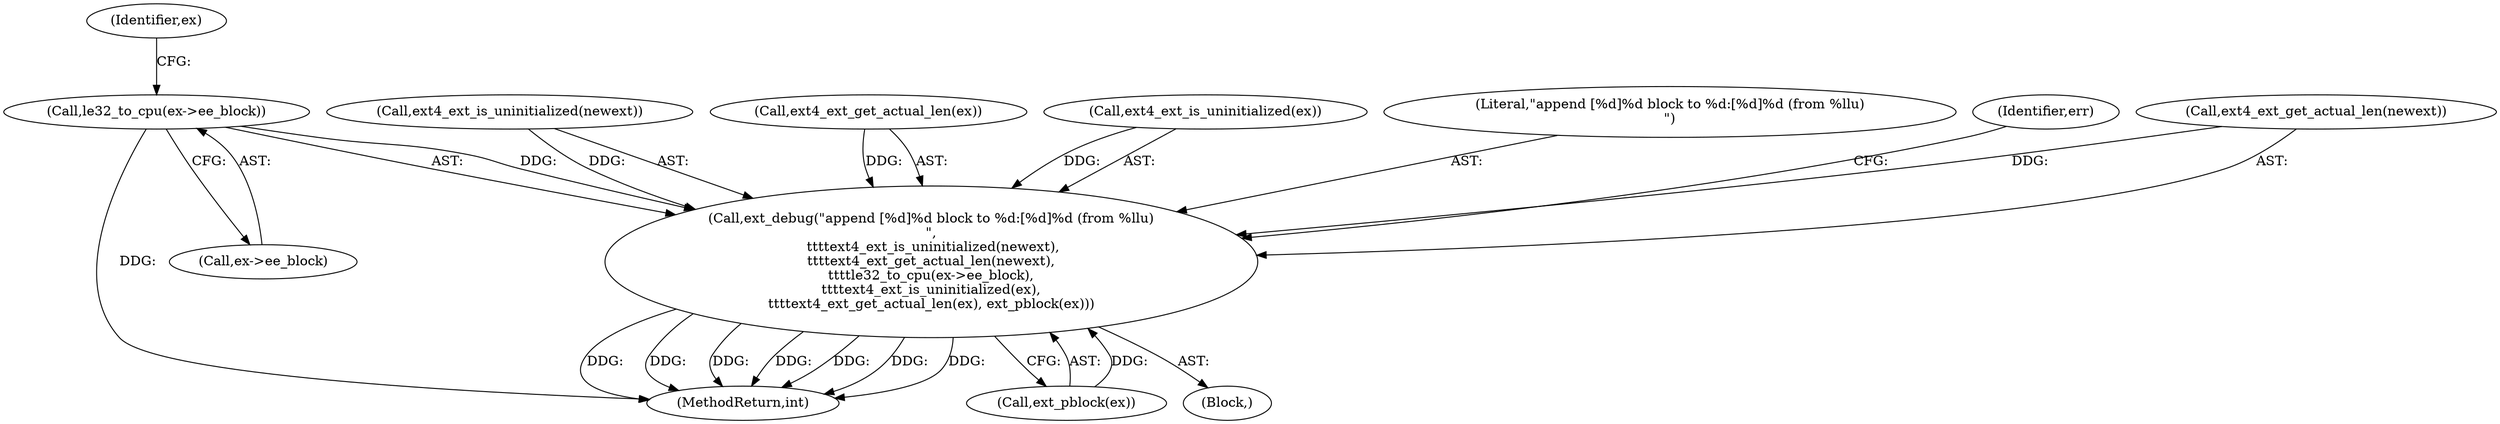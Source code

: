 digraph "0_linux_744692dc059845b2a3022119871846e74d4f6e11_1@pointer" {
"1000176" [label="(Call,le32_to_cpu(ex->ee_block))"];
"1000170" [label="(Call,ext_debug(\"append [%d]%d block to %d:[%d]%d (from %llu)\n\",\n \t\t\t\text4_ext_is_uninitialized(newext),\n\t\t\t\text4_ext_get_actual_len(newext),\n\t\t\t\tle32_to_cpu(ex->ee_block),\n\t\t\t\text4_ext_is_uninitialized(ex),\n\t\t\t\text4_ext_get_actual_len(ex), ext_pblock(ex)))"];
"1000172" [label="(Call,ext4_ext_is_uninitialized(newext))"];
"1000177" [label="(Call,ex->ee_block)"];
"1000181" [label="(Identifier,ex)"];
"1000182" [label="(Call,ext4_ext_get_actual_len(ex))"];
"1000612" [label="(MethodReturn,int)"];
"1000180" [label="(Call,ext4_ext_is_uninitialized(ex))"];
"1000184" [label="(Call,ext_pblock(ex))"];
"1000171" [label="(Literal,\"append [%d]%d block to %d:[%d]%d (from %llu)\n\")"];
"1000170" [label="(Call,ext_debug(\"append [%d]%d block to %d:[%d]%d (from %llu)\n\",\n \t\t\t\text4_ext_is_uninitialized(newext),\n\t\t\t\text4_ext_get_actual_len(newext),\n\t\t\t\tle32_to_cpu(ex->ee_block),\n\t\t\t\text4_ext_is_uninitialized(ex),\n\t\t\t\text4_ext_get_actual_len(ex), ext_pblock(ex)))"];
"1000169" [label="(Block,)"];
"1000187" [label="(Identifier,err)"];
"1000174" [label="(Call,ext4_ext_get_actual_len(newext))"];
"1000176" [label="(Call,le32_to_cpu(ex->ee_block))"];
"1000176" -> "1000170"  [label="AST: "];
"1000176" -> "1000177"  [label="CFG: "];
"1000177" -> "1000176"  [label="AST: "];
"1000181" -> "1000176"  [label="CFG: "];
"1000176" -> "1000612"  [label="DDG: "];
"1000176" -> "1000170"  [label="DDG: "];
"1000170" -> "1000169"  [label="AST: "];
"1000170" -> "1000184"  [label="CFG: "];
"1000171" -> "1000170"  [label="AST: "];
"1000172" -> "1000170"  [label="AST: "];
"1000174" -> "1000170"  [label="AST: "];
"1000180" -> "1000170"  [label="AST: "];
"1000182" -> "1000170"  [label="AST: "];
"1000184" -> "1000170"  [label="AST: "];
"1000187" -> "1000170"  [label="CFG: "];
"1000170" -> "1000612"  [label="DDG: "];
"1000170" -> "1000612"  [label="DDG: "];
"1000170" -> "1000612"  [label="DDG: "];
"1000170" -> "1000612"  [label="DDG: "];
"1000170" -> "1000612"  [label="DDG: "];
"1000170" -> "1000612"  [label="DDG: "];
"1000170" -> "1000612"  [label="DDG: "];
"1000172" -> "1000170"  [label="DDG: "];
"1000174" -> "1000170"  [label="DDG: "];
"1000180" -> "1000170"  [label="DDG: "];
"1000182" -> "1000170"  [label="DDG: "];
"1000184" -> "1000170"  [label="DDG: "];
}
